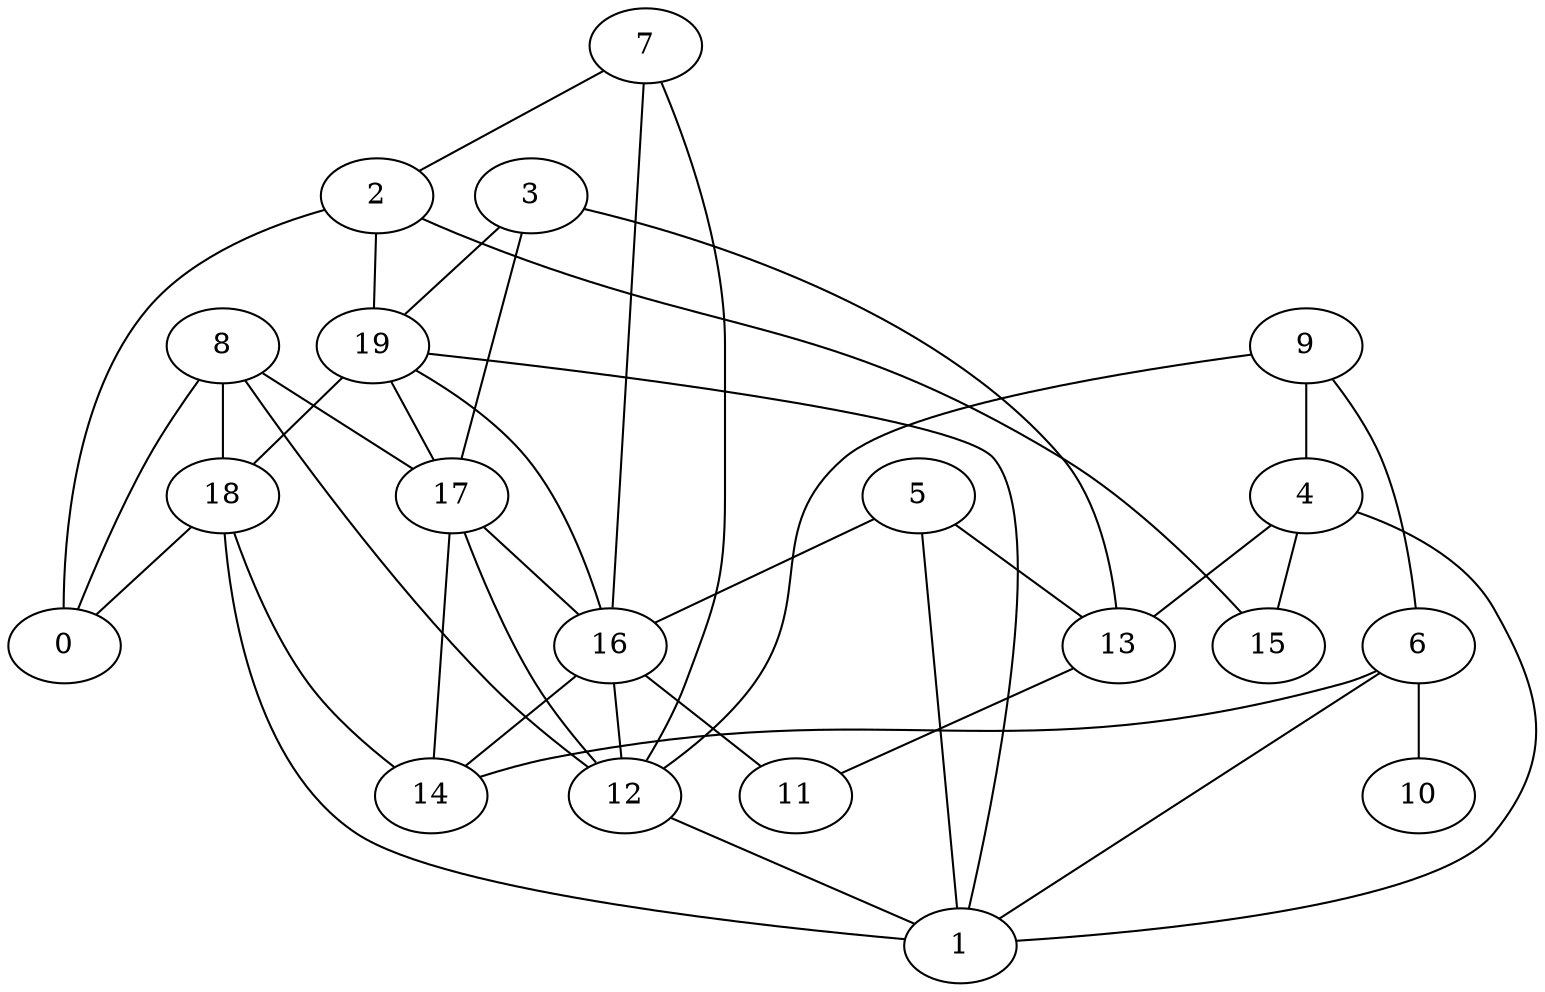 digraph GG_graph {

subgraph G_graph {
edge [color = black]
"8" -> "18" [dir = none]
"18" -> "1" [dir = none]
"18" -> "14" [dir = none]
"9" -> "4" [dir = none]
"5" -> "16" [dir = none]
"3" -> "13" [dir = none]
"3" -> "17" [dir = none]
"17" -> "12" [dir = none]
"17" -> "16" [dir = none]
"17" -> "14" [dir = none]
"7" -> "2" [dir = none]
"7" -> "16" [dir = none]
"13" -> "11" [dir = none]
"2" -> "0" [dir = none]
"2" -> "15" [dir = none]
"19" -> "16" [dir = none]
"6" -> "10" [dir = none]
"6" -> "14" [dir = none]
"4" -> "1" [dir = none]
"4" -> "13" [dir = none]
"9" -> "6" [dir = none]
"12" -> "1" [dir = none]
"16" -> "11" [dir = none]
"19" -> "18" [dir = none]
"16" -> "12" [dir = none]
"5" -> "1" [dir = none]
"9" -> "12" [dir = none]
"19" -> "1" [dir = none]
"3" -> "19" [dir = none]
"19" -> "17" [dir = none]
"6" -> "1" [dir = none]
"2" -> "19" [dir = none]
"4" -> "15" [dir = none]
"8" -> "17" [dir = none]
"8" -> "0" [dir = none]
"7" -> "12" [dir = none]
"8" -> "12" [dir = none]
"18" -> "0" [dir = none]
"5" -> "13" [dir = none]
"16" -> "14" [dir = none]
}

}
